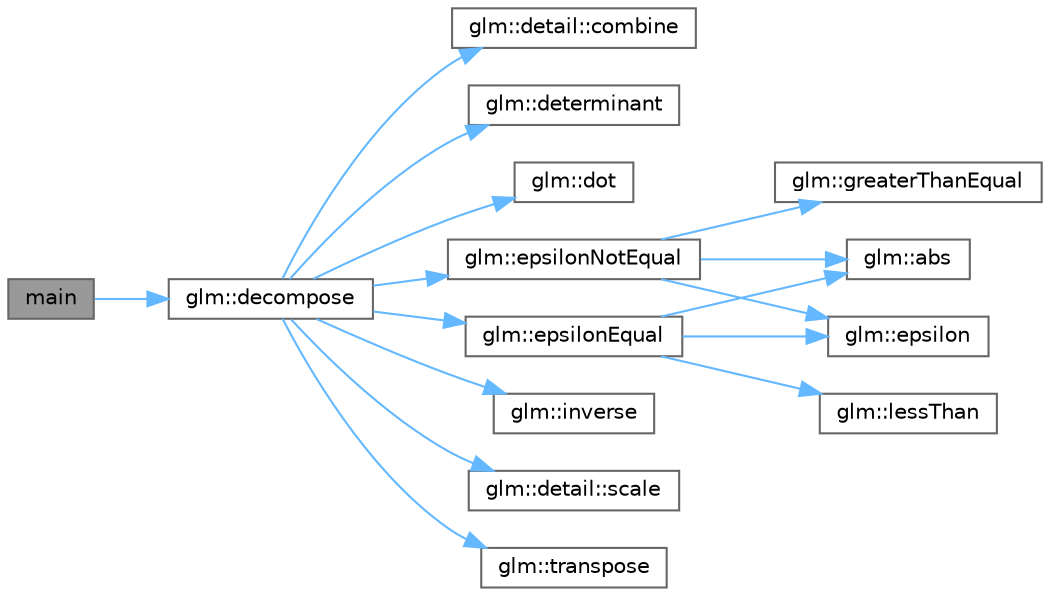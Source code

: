 digraph "main"
{
 // LATEX_PDF_SIZE
  bgcolor="transparent";
  edge [fontname=Helvetica,fontsize=10,labelfontname=Helvetica,labelfontsize=10];
  node [fontname=Helvetica,fontsize=10,shape=box,height=0.2,width=0.4];
  rankdir="LR";
  Node1 [id="Node000001",label="main",height=0.2,width=0.4,color="gray40", fillcolor="grey60", style="filled", fontcolor="black",tooltip=" "];
  Node1 -> Node2 [id="edge31_Node000001_Node000002",color="steelblue1",style="solid",tooltip=" "];
  Node2 [id="Node000002",label="glm::decompose",height=0.2,width=0.4,color="grey40", fillcolor="white", style="filled",URL="$group__gtx__matrix__decompose.html#gac0e342656ba09a9bc97c57182ba73124",tooltip=" "];
  Node2 -> Node3 [id="edge32_Node000002_Node000003",color="steelblue1",style="solid",tooltip=" "];
  Node3 [id="Node000003",label="glm::detail::combine",height=0.2,width=0.4,color="grey40", fillcolor="white", style="filled",URL="$namespaceglm_1_1detail.html#a4363abf5c2e8ba2090523a122202fe76",tooltip="Make a linear combination of two vectors and return the result."];
  Node2 -> Node4 [id="edge33_Node000002_Node000004",color="steelblue1",style="solid",tooltip=" "];
  Node4 [id="Node000004",label="glm::determinant",height=0.2,width=0.4,color="grey40", fillcolor="white", style="filled",URL="$group__core__func__matrix.html#gad7928795124768e058f99dce270f5c8d",tooltip=" "];
  Node2 -> Node5 [id="edge34_Node000002_Node000005",color="steelblue1",style="solid",tooltip=" "];
  Node5 [id="Node000005",label="glm::dot",height=0.2,width=0.4,color="grey40", fillcolor="white", style="filled",URL="$namespaceglm.html#a40370edb74dec9048258c063b9c091c9",tooltip=" "];
  Node2 -> Node6 [id="edge35_Node000002_Node000006",color="steelblue1",style="solid",tooltip=" "];
  Node6 [id="Node000006",label="glm::epsilonEqual",height=0.2,width=0.4,color="grey40", fillcolor="white", style="filled",URL="$group__gtc__epsilon.html#ga7f8df975688289781ee26998c73d6798",tooltip=" "];
  Node6 -> Node7 [id="edge36_Node000006_Node000007",color="steelblue1",style="solid",tooltip=" "];
  Node7 [id="Node000007",label="glm::abs",height=0.2,width=0.4,color="grey40", fillcolor="white", style="filled",URL="$group__core__func__common.html#ga439e60a72eadecfeda2df5449c613a64",tooltip=" "];
  Node6 -> Node8 [id="edge37_Node000006_Node000008",color="steelblue1",style="solid",tooltip=" "];
  Node8 [id="Node000008",label="glm::epsilon",height=0.2,width=0.4,color="grey40", fillcolor="white", style="filled",URL="$group__ext__scalar__constants.html#ga2a1e57fc5592b69cfae84174cbfc9429",tooltip="Return the epsilon constant for floating point types."];
  Node6 -> Node9 [id="edge38_Node000006_Node000009",color="steelblue1",style="solid",tooltip=" "];
  Node9 [id="Node000009",label="glm::lessThan",height=0.2,width=0.4,color="grey40", fillcolor="white", style="filled",URL="$group__core__func__vector__relational.html#gaedc3a837f960109afe22ea3f267b9a19",tooltip=" "];
  Node2 -> Node10 [id="edge39_Node000002_Node000010",color="steelblue1",style="solid",tooltip=" "];
  Node10 [id="Node000010",label="glm::epsilonNotEqual",height=0.2,width=0.4,color="grey40", fillcolor="white", style="filled",URL="$group__gtc__epsilon.html#ga5a19d270e1912843d95f476fe2d3882d",tooltip=" "];
  Node10 -> Node7 [id="edge40_Node000010_Node000007",color="steelblue1",style="solid",tooltip=" "];
  Node10 -> Node8 [id="edge41_Node000010_Node000008",color="steelblue1",style="solid",tooltip=" "];
  Node10 -> Node11 [id="edge42_Node000010_Node000011",color="steelblue1",style="solid",tooltip=" "];
  Node11 [id="Node000011",label="glm::greaterThanEqual",height=0.2,width=0.4,color="grey40", fillcolor="white", style="filled",URL="$group__core__func__vector__relational.html#ga932c94a34799d65dfe36762158a58d90",tooltip=" "];
  Node2 -> Node12 [id="edge43_Node000002_Node000012",color="steelblue1",style="solid",tooltip=" "];
  Node12 [id="Node000012",label="glm::inverse",height=0.2,width=0.4,color="grey40", fillcolor="white", style="filled",URL="$group__core__func__matrix.html#gace61e11fc177491beeca0c6971e2f3fc",tooltip=" "];
  Node2 -> Node13 [id="edge44_Node000002_Node000013",color="steelblue1",style="solid",tooltip=" "];
  Node13 [id="Node000013",label="glm::detail::scale",height=0.2,width=0.4,color="grey40", fillcolor="white", style="filled",URL="$namespaceglm_1_1detail.html#a8e563a75f3346ec61537f1601eb5f8cb",tooltip=" "];
  Node2 -> Node14 [id="edge45_Node000002_Node000014",color="steelblue1",style="solid",tooltip=" "];
  Node14 [id="Node000014",label="glm::transpose",height=0.2,width=0.4,color="grey40", fillcolor="white", style="filled",URL="$group__core__func__matrix.html#ga4d251df5957b62996391bccb61cc9974",tooltip=" "];
}
